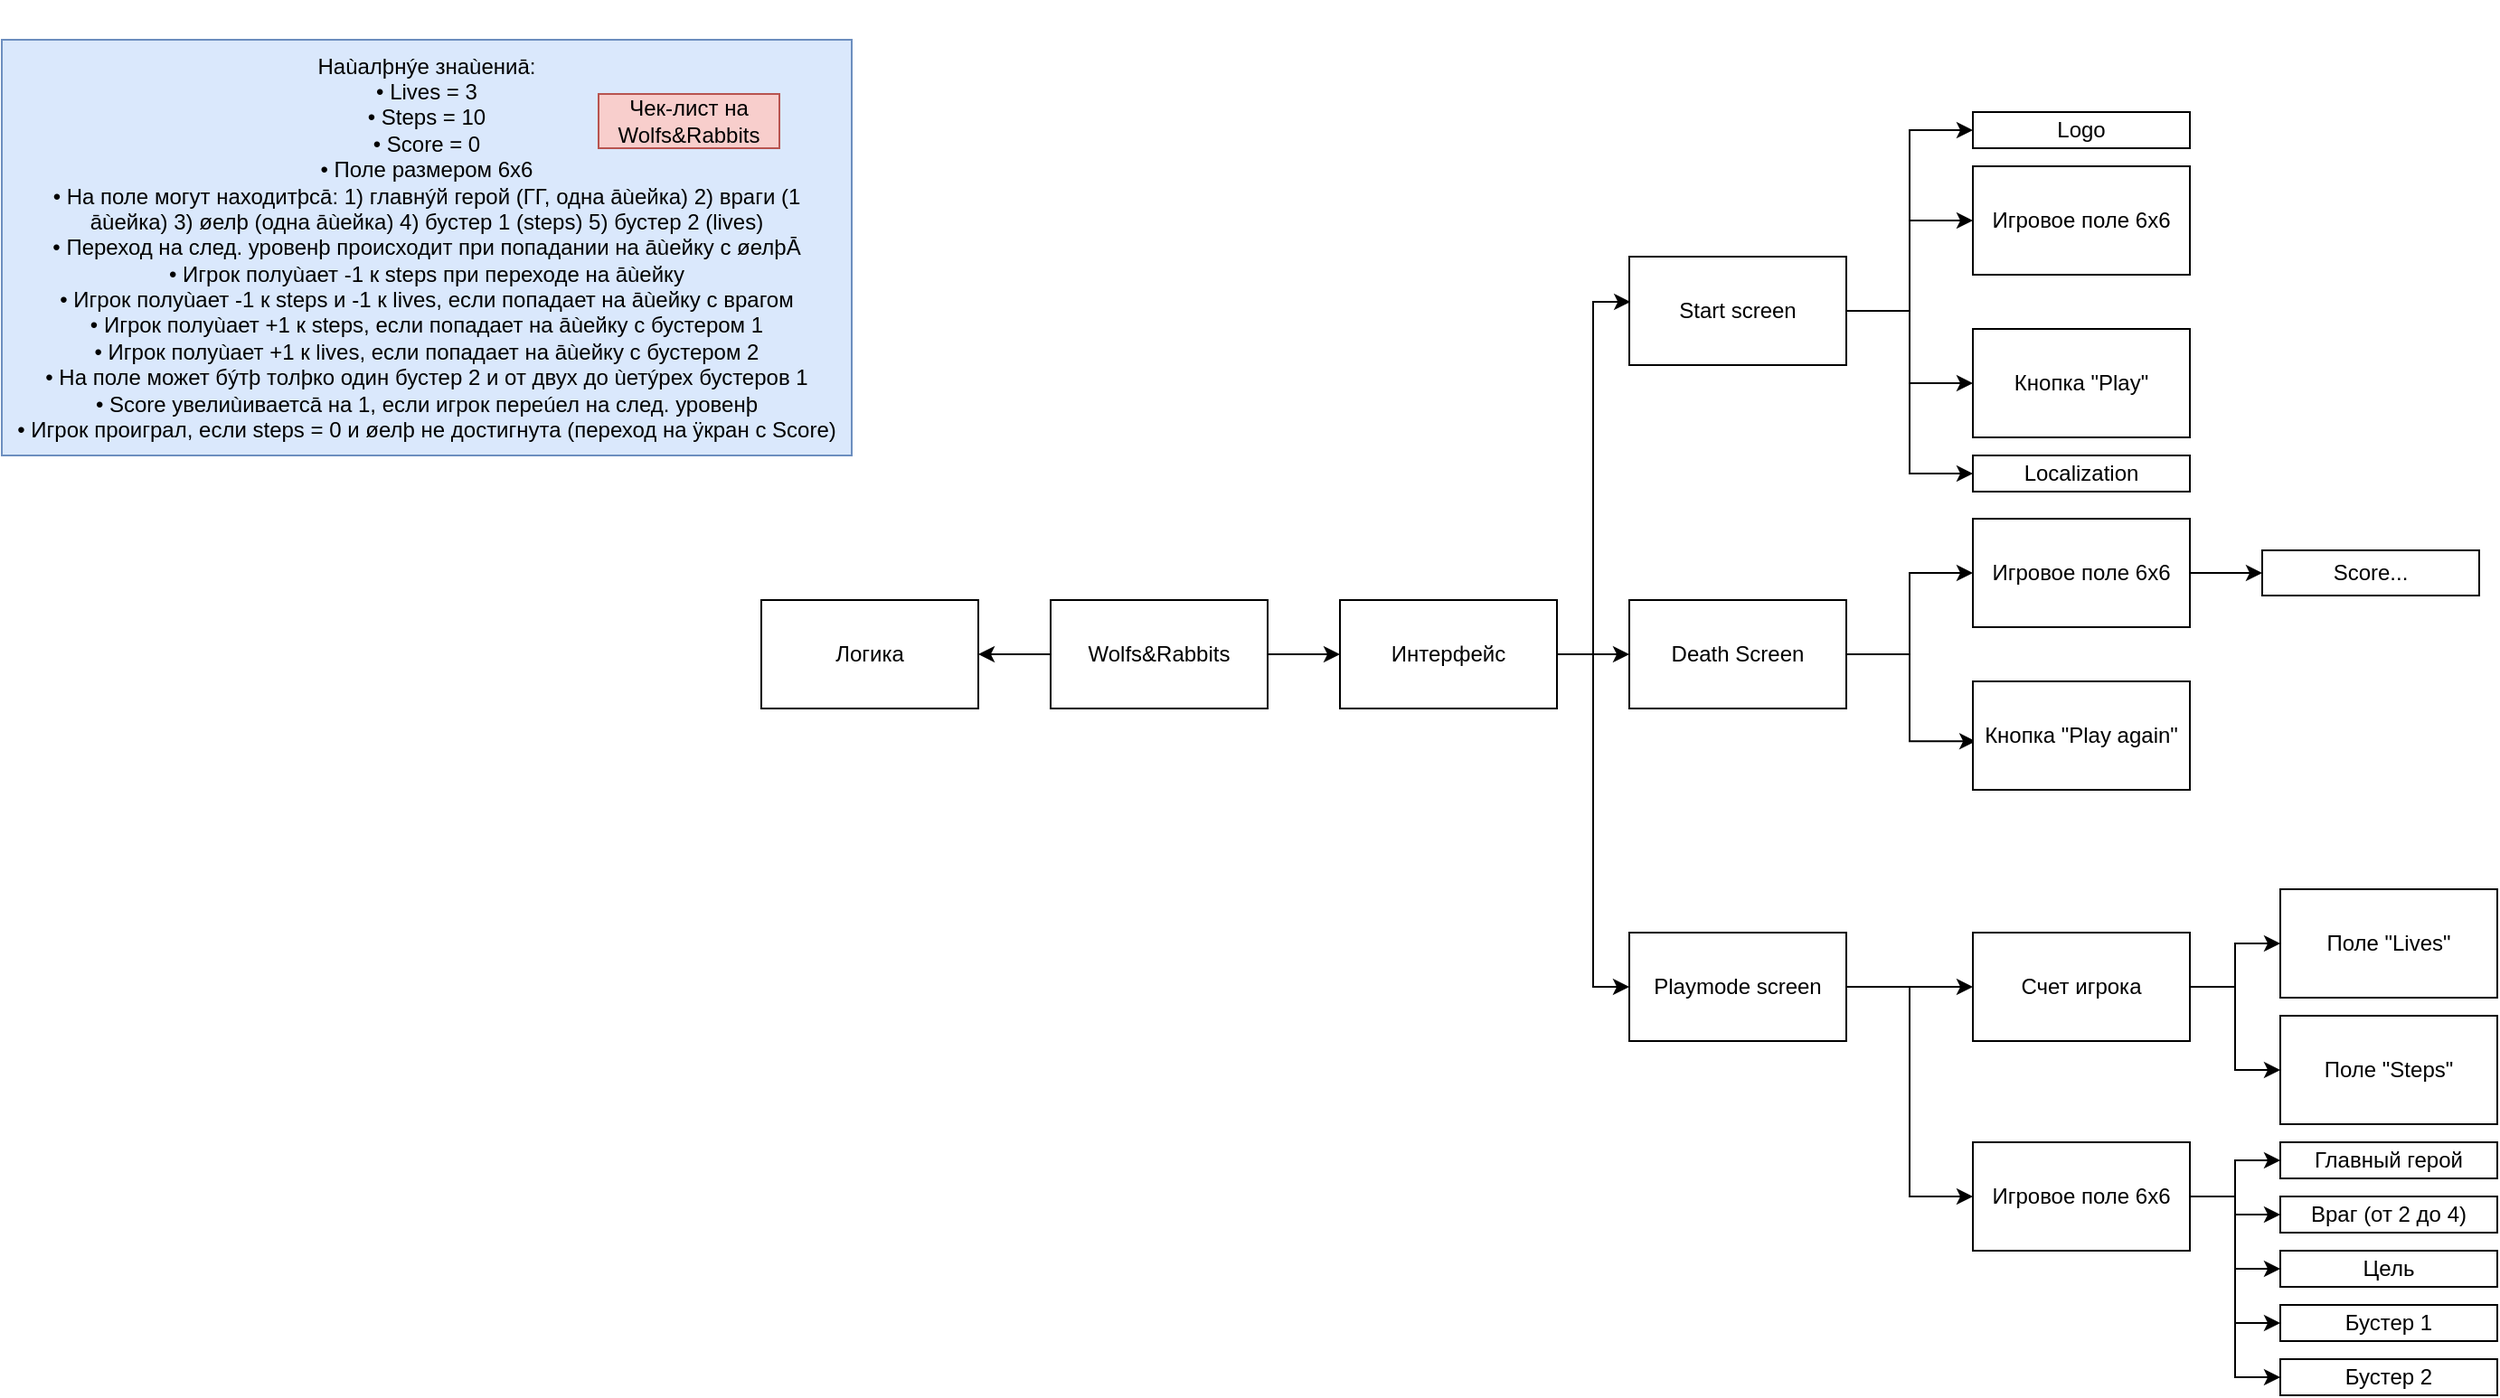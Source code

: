 <mxfile version="14.7.7" type="github">
  <diagram id="adz6DKLejK6pbGj2cLz4" name="Page-1">
    <mxGraphModel dx="677" dy="364" grid="1" gridSize="10" guides="1" tooltips="1" connect="1" arrows="1" fold="1" page="1" pageScale="1" pageWidth="827" pageHeight="1169" math="0" shadow="0">
      <root>
        <mxCell id="0" />
        <mxCell id="1" parent="0" />
        <mxCell id="9AxGKSYih4NhD1BYUmaG-1" value="&#xa;&#xa;Наùалþнýе знаùениā:&#xa;• Lives = 3&#xa;• Steps = 10&#xa;• Score = 0&#xa;• Поле размером 6х6&#xa;• На поле могут находитþсā: 1) главнýй герой (ГГ, одна āùейка) 2) враги (1&#xa;āùейка) 3) øелþ (одна āùейка) 4) бустер 1 (steps) 5) бустер 2 (lives)&#xa;• Переход на след. уровенþ происходит при попадании на āùейку с øелþĀ&#xa;• Игрок полуùает -1 к steps при переходе на āùейку&#xa;• Игрок полуùает -1 к steps и -1 к lives, если попадает на āùейку с врагом&#xa;• Игрок полуùает +1 к steps, если попадает на āùейку с бустером 1&#xa;• Игрок полуùает +1 к lives, если попадает на āùейку с бустером 2&#xa;• На поле может бýтþ толþко один бустер 2 и от двух до ùетýрех бустеров 1&#xa;• Score увелиùиваетсā на 1, если игрок переúел на след. уровенþ&#xa;• Игрок проиграл, если steps = 0 и øелþ не достигнута (переход на ÿкран с Score) &#xa;&#xa;" style="text;html=1;strokeColor=#6c8ebf;fillColor=#dae8fc;align=center;verticalAlign=middle;whiteSpace=wrap;rounded=0;" vertex="1" parent="1">
          <mxGeometry x="20" y="30" width="470" height="230" as="geometry" />
        </mxCell>
        <mxCell id="9AxGKSYih4NhD1BYUmaG-2" value="Чек-лист на Wolfs&amp;amp;Rabbits" style="text;html=1;strokeColor=#b85450;fillColor=#f8cecc;align=center;verticalAlign=middle;whiteSpace=wrap;rounded=0;" vertex="1" parent="1">
          <mxGeometry x="350" y="60" width="100" height="30" as="geometry" />
        </mxCell>
        <mxCell id="9AxGKSYih4NhD1BYUmaG-6" style="edgeStyle=orthogonalEdgeStyle;rounded=0;orthogonalLoop=1;jettySize=auto;html=1;exitX=0;exitY=0.5;exitDx=0;exitDy=0;" edge="1" parent="1" source="9AxGKSYih4NhD1BYUmaG-3" target="9AxGKSYih4NhD1BYUmaG-4">
          <mxGeometry relative="1" as="geometry" />
        </mxCell>
        <mxCell id="9AxGKSYih4NhD1BYUmaG-7" style="edgeStyle=orthogonalEdgeStyle;rounded=0;orthogonalLoop=1;jettySize=auto;html=1;exitX=1;exitY=0.5;exitDx=0;exitDy=0;entryX=0;entryY=0.5;entryDx=0;entryDy=0;" edge="1" parent="1" source="9AxGKSYih4NhD1BYUmaG-3" target="9AxGKSYih4NhD1BYUmaG-5">
          <mxGeometry relative="1" as="geometry" />
        </mxCell>
        <mxCell id="9AxGKSYih4NhD1BYUmaG-3" value="Wolfs&amp;amp;Rabbits" style="rounded=0;whiteSpace=wrap;html=1;" vertex="1" parent="1">
          <mxGeometry x="600" y="340" width="120" height="60" as="geometry" />
        </mxCell>
        <mxCell id="9AxGKSYih4NhD1BYUmaG-4" value="Логика" style="rounded=0;whiteSpace=wrap;html=1;" vertex="1" parent="1">
          <mxGeometry x="440" y="340" width="120" height="60" as="geometry" />
        </mxCell>
        <mxCell id="9AxGKSYih4NhD1BYUmaG-11" style="edgeStyle=orthogonalEdgeStyle;rounded=0;orthogonalLoop=1;jettySize=auto;html=1;exitX=1;exitY=0.5;exitDx=0;exitDy=0;entryX=0;entryY=0.5;entryDx=0;entryDy=0;" edge="1" parent="1" source="9AxGKSYih4NhD1BYUmaG-5" target="9AxGKSYih4NhD1BYUmaG-10">
          <mxGeometry relative="1" as="geometry" />
        </mxCell>
        <mxCell id="9AxGKSYih4NhD1BYUmaG-12" style="edgeStyle=orthogonalEdgeStyle;rounded=0;orthogonalLoop=1;jettySize=auto;html=1;exitX=1;exitY=0.5;exitDx=0;exitDy=0;entryX=0.005;entryY=0.417;entryDx=0;entryDy=0;entryPerimeter=0;" edge="1" parent="1" source="9AxGKSYih4NhD1BYUmaG-5" target="9AxGKSYih4NhD1BYUmaG-8">
          <mxGeometry relative="1" as="geometry" />
        </mxCell>
        <mxCell id="9AxGKSYih4NhD1BYUmaG-14" style="edgeStyle=orthogonalEdgeStyle;rounded=0;orthogonalLoop=1;jettySize=auto;html=1;exitX=1;exitY=0.5;exitDx=0;exitDy=0;entryX=0;entryY=0.5;entryDx=0;entryDy=0;" edge="1" parent="1" source="9AxGKSYih4NhD1BYUmaG-5" target="9AxGKSYih4NhD1BYUmaG-9">
          <mxGeometry relative="1" as="geometry" />
        </mxCell>
        <mxCell id="9AxGKSYih4NhD1BYUmaG-5" value="Интерфейс" style="rounded=0;whiteSpace=wrap;html=1;" vertex="1" parent="1">
          <mxGeometry x="760" y="340" width="120" height="60" as="geometry" />
        </mxCell>
        <mxCell id="9AxGKSYih4NhD1BYUmaG-16" style="edgeStyle=orthogonalEdgeStyle;rounded=0;orthogonalLoop=1;jettySize=auto;html=1;exitX=1;exitY=0.5;exitDx=0;exitDy=0;entryX=0;entryY=0.5;entryDx=0;entryDy=0;" edge="1" parent="1" source="9AxGKSYih4NhD1BYUmaG-8" target="9AxGKSYih4NhD1BYUmaG-15">
          <mxGeometry relative="1" as="geometry" />
        </mxCell>
        <mxCell id="9AxGKSYih4NhD1BYUmaG-18" style="edgeStyle=orthogonalEdgeStyle;rounded=0;orthogonalLoop=1;jettySize=auto;html=1;exitX=1;exitY=0.5;exitDx=0;exitDy=0;entryX=0;entryY=0.5;entryDx=0;entryDy=0;" edge="1" parent="1" source="9AxGKSYih4NhD1BYUmaG-8" target="9AxGKSYih4NhD1BYUmaG-17">
          <mxGeometry relative="1" as="geometry" />
        </mxCell>
        <mxCell id="9AxGKSYih4NhD1BYUmaG-31" style="edgeStyle=orthogonalEdgeStyle;rounded=0;orthogonalLoop=1;jettySize=auto;html=1;exitX=1;exitY=0.5;exitDx=0;exitDy=0;entryX=0;entryY=0.5;entryDx=0;entryDy=0;" edge="1" parent="1" source="9AxGKSYih4NhD1BYUmaG-8" target="9AxGKSYih4NhD1BYUmaG-29">
          <mxGeometry relative="1" as="geometry" />
        </mxCell>
        <mxCell id="9AxGKSYih4NhD1BYUmaG-32" style="edgeStyle=orthogonalEdgeStyle;rounded=0;orthogonalLoop=1;jettySize=auto;html=1;exitX=1;exitY=0.5;exitDx=0;exitDy=0;entryX=0;entryY=0.5;entryDx=0;entryDy=0;" edge="1" parent="1" source="9AxGKSYih4NhD1BYUmaG-8" target="9AxGKSYih4NhD1BYUmaG-30">
          <mxGeometry relative="1" as="geometry" />
        </mxCell>
        <mxCell id="9AxGKSYih4NhD1BYUmaG-8" value="Start screen" style="rounded=0;whiteSpace=wrap;html=1;" vertex="1" parent="1">
          <mxGeometry x="920" y="150" width="120" height="60" as="geometry" />
        </mxCell>
        <mxCell id="9AxGKSYih4NhD1BYUmaG-28" style="edgeStyle=orthogonalEdgeStyle;rounded=0;orthogonalLoop=1;jettySize=auto;html=1;exitX=1;exitY=0.5;exitDx=0;exitDy=0;entryX=0;entryY=0.5;entryDx=0;entryDy=0;" edge="1" parent="1" source="9AxGKSYih4NhD1BYUmaG-9" target="9AxGKSYih4NhD1BYUmaG-23">
          <mxGeometry relative="1" as="geometry" />
        </mxCell>
        <mxCell id="9AxGKSYih4NhD1BYUmaG-47" style="edgeStyle=orthogonalEdgeStyle;rounded=0;orthogonalLoop=1;jettySize=auto;html=1;exitX=1;exitY=0.5;exitDx=0;exitDy=0;entryX=0;entryY=0.5;entryDx=0;entryDy=0;" edge="1" parent="1" source="9AxGKSYih4NhD1BYUmaG-9" target="9AxGKSYih4NhD1BYUmaG-46">
          <mxGeometry relative="1" as="geometry" />
        </mxCell>
        <mxCell id="9AxGKSYih4NhD1BYUmaG-9" value="Playmode screen" style="rounded=0;whiteSpace=wrap;html=1;" vertex="1" parent="1">
          <mxGeometry x="920" y="524" width="120" height="60" as="geometry" />
        </mxCell>
        <mxCell id="9AxGKSYih4NhD1BYUmaG-21" style="edgeStyle=orthogonalEdgeStyle;rounded=0;orthogonalLoop=1;jettySize=auto;html=1;exitX=1;exitY=0.5;exitDx=0;exitDy=0;entryX=0;entryY=0.5;entryDx=0;entryDy=0;" edge="1" parent="1" source="9AxGKSYih4NhD1BYUmaG-10" target="9AxGKSYih4NhD1BYUmaG-19">
          <mxGeometry relative="1" as="geometry" />
        </mxCell>
        <mxCell id="9AxGKSYih4NhD1BYUmaG-22" style="edgeStyle=orthogonalEdgeStyle;rounded=0;orthogonalLoop=1;jettySize=auto;html=1;exitX=1;exitY=0.5;exitDx=0;exitDy=0;entryX=0.013;entryY=0.552;entryDx=0;entryDy=0;entryPerimeter=0;" edge="1" parent="1" source="9AxGKSYih4NhD1BYUmaG-10" target="9AxGKSYih4NhD1BYUmaG-20">
          <mxGeometry relative="1" as="geometry" />
        </mxCell>
        <mxCell id="9AxGKSYih4NhD1BYUmaG-10" value="Death Screen" style="rounded=0;whiteSpace=wrap;html=1;" vertex="1" parent="1">
          <mxGeometry x="920" y="340" width="120" height="60" as="geometry" />
        </mxCell>
        <mxCell id="9AxGKSYih4NhD1BYUmaG-15" value="Игровое поле 6х6" style="rounded=0;whiteSpace=wrap;html=1;" vertex="1" parent="1">
          <mxGeometry x="1110" y="100" width="120" height="60" as="geometry" />
        </mxCell>
        <mxCell id="9AxGKSYih4NhD1BYUmaG-17" value="Кнопка &quot;Play&quot;" style="rounded=0;whiteSpace=wrap;html=1;" vertex="1" parent="1">
          <mxGeometry x="1110" y="190" width="120" height="60" as="geometry" />
        </mxCell>
        <mxCell id="9AxGKSYih4NhD1BYUmaG-34" style="edgeStyle=orthogonalEdgeStyle;rounded=0;orthogonalLoop=1;jettySize=auto;html=1;exitX=1;exitY=0.5;exitDx=0;exitDy=0;entryX=0;entryY=0.5;entryDx=0;entryDy=0;" edge="1" parent="1" source="9AxGKSYih4NhD1BYUmaG-19" target="9AxGKSYih4NhD1BYUmaG-33">
          <mxGeometry relative="1" as="geometry" />
        </mxCell>
        <mxCell id="9AxGKSYih4NhD1BYUmaG-19" value="Игровое поле 6х6" style="rounded=0;whiteSpace=wrap;html=1;" vertex="1" parent="1">
          <mxGeometry x="1110" y="295" width="120" height="60" as="geometry" />
        </mxCell>
        <mxCell id="9AxGKSYih4NhD1BYUmaG-20" value="Кнопка &quot;Play again&quot;" style="rounded=0;whiteSpace=wrap;html=1;" vertex="1" parent="1">
          <mxGeometry x="1110" y="385" width="120" height="60" as="geometry" />
        </mxCell>
        <mxCell id="9AxGKSYih4NhD1BYUmaG-41" style="edgeStyle=orthogonalEdgeStyle;rounded=0;orthogonalLoop=1;jettySize=auto;html=1;exitX=1;exitY=0.5;exitDx=0;exitDy=0;entryX=0;entryY=0.5;entryDx=0;entryDy=0;" edge="1" parent="1" source="9AxGKSYih4NhD1BYUmaG-23" target="9AxGKSYih4NhD1BYUmaG-36">
          <mxGeometry relative="1" as="geometry" />
        </mxCell>
        <mxCell id="9AxGKSYih4NhD1BYUmaG-42" style="edgeStyle=orthogonalEdgeStyle;rounded=0;orthogonalLoop=1;jettySize=auto;html=1;exitX=1;exitY=0.5;exitDx=0;exitDy=0;entryX=0;entryY=0.5;entryDx=0;entryDy=0;" edge="1" parent="1" source="9AxGKSYih4NhD1BYUmaG-23" target="9AxGKSYih4NhD1BYUmaG-35">
          <mxGeometry relative="1" as="geometry" />
        </mxCell>
        <mxCell id="9AxGKSYih4NhD1BYUmaG-43" style="edgeStyle=orthogonalEdgeStyle;rounded=0;orthogonalLoop=1;jettySize=auto;html=1;exitX=1;exitY=0.5;exitDx=0;exitDy=0;entryX=0;entryY=0.5;entryDx=0;entryDy=0;" edge="1" parent="1" source="9AxGKSYih4NhD1BYUmaG-23" target="9AxGKSYih4NhD1BYUmaG-37">
          <mxGeometry relative="1" as="geometry" />
        </mxCell>
        <mxCell id="9AxGKSYih4NhD1BYUmaG-44" style="edgeStyle=orthogonalEdgeStyle;rounded=0;orthogonalLoop=1;jettySize=auto;html=1;exitX=1;exitY=0.5;exitDx=0;exitDy=0;entryX=0;entryY=0.5;entryDx=0;entryDy=0;" edge="1" parent="1" source="9AxGKSYih4NhD1BYUmaG-23" target="9AxGKSYih4NhD1BYUmaG-38">
          <mxGeometry relative="1" as="geometry" />
        </mxCell>
        <mxCell id="9AxGKSYih4NhD1BYUmaG-45" style="edgeStyle=orthogonalEdgeStyle;rounded=0;orthogonalLoop=1;jettySize=auto;html=1;exitX=1;exitY=0.5;exitDx=0;exitDy=0;entryX=0;entryY=0.5;entryDx=0;entryDy=0;" edge="1" parent="1" source="9AxGKSYih4NhD1BYUmaG-23" target="9AxGKSYih4NhD1BYUmaG-39">
          <mxGeometry relative="1" as="geometry" />
        </mxCell>
        <mxCell id="9AxGKSYih4NhD1BYUmaG-23" value="Игровое поле 6х6" style="rounded=0;whiteSpace=wrap;html=1;" vertex="1" parent="1">
          <mxGeometry x="1110" y="640" width="120" height="60" as="geometry" />
        </mxCell>
        <mxCell id="9AxGKSYih4NhD1BYUmaG-24" value="Поле &quot;Lives&quot;" style="rounded=0;whiteSpace=wrap;html=1;" vertex="1" parent="1">
          <mxGeometry x="1280" y="500" width="120" height="60" as="geometry" />
        </mxCell>
        <mxCell id="9AxGKSYih4NhD1BYUmaG-25" value="Поле &quot;Steps&quot;" style="rounded=0;whiteSpace=wrap;html=1;" vertex="1" parent="1">
          <mxGeometry x="1280" y="570" width="120" height="60" as="geometry" />
        </mxCell>
        <mxCell id="9AxGKSYih4NhD1BYUmaG-29" value="Logo" style="rounded=0;whiteSpace=wrap;html=1;" vertex="1" parent="1">
          <mxGeometry x="1110" y="70" width="120" height="20" as="geometry" />
        </mxCell>
        <mxCell id="9AxGKSYih4NhD1BYUmaG-30" value="Localization" style="rounded=0;whiteSpace=wrap;html=1;" vertex="1" parent="1">
          <mxGeometry x="1110" y="260" width="120" height="20" as="geometry" />
        </mxCell>
        <mxCell id="9AxGKSYih4NhD1BYUmaG-33" value="Score..." style="rounded=0;whiteSpace=wrap;html=1;" vertex="1" parent="1">
          <mxGeometry x="1270" y="312.5" width="120" height="25" as="geometry" />
        </mxCell>
        <mxCell id="9AxGKSYih4NhD1BYUmaG-35" value="Главный герой" style="rounded=0;whiteSpace=wrap;html=1;" vertex="1" parent="1">
          <mxGeometry x="1280" y="640" width="120" height="20" as="geometry" />
        </mxCell>
        <mxCell id="9AxGKSYih4NhD1BYUmaG-36" value="Враг (от 2 до 4)" style="rounded=0;whiteSpace=wrap;html=1;" vertex="1" parent="1">
          <mxGeometry x="1280" y="670" width="120" height="20" as="geometry" />
        </mxCell>
        <mxCell id="9AxGKSYih4NhD1BYUmaG-37" value="Цель" style="rounded=0;whiteSpace=wrap;html=1;" vertex="1" parent="1">
          <mxGeometry x="1280" y="700" width="120" height="20" as="geometry" />
        </mxCell>
        <mxCell id="9AxGKSYih4NhD1BYUmaG-38" value="Бустер 1" style="rounded=0;whiteSpace=wrap;html=1;" vertex="1" parent="1">
          <mxGeometry x="1280" y="730" width="120" height="20" as="geometry" />
        </mxCell>
        <mxCell id="9AxGKSYih4NhD1BYUmaG-39" value="Бустер 2" style="rounded=0;whiteSpace=wrap;html=1;" vertex="1" parent="1">
          <mxGeometry x="1280" y="760" width="120" height="20" as="geometry" />
        </mxCell>
        <mxCell id="9AxGKSYih4NhD1BYUmaG-48" style="edgeStyle=orthogonalEdgeStyle;rounded=0;orthogonalLoop=1;jettySize=auto;html=1;exitX=1;exitY=0.5;exitDx=0;exitDy=0;entryX=0;entryY=0.5;entryDx=0;entryDy=0;" edge="1" parent="1" source="9AxGKSYih4NhD1BYUmaG-46" target="9AxGKSYih4NhD1BYUmaG-24">
          <mxGeometry relative="1" as="geometry" />
        </mxCell>
        <mxCell id="9AxGKSYih4NhD1BYUmaG-49" style="edgeStyle=orthogonalEdgeStyle;rounded=0;orthogonalLoop=1;jettySize=auto;html=1;exitX=1;exitY=0.5;exitDx=0;exitDy=0;entryX=0;entryY=0.5;entryDx=0;entryDy=0;" edge="1" parent="1" source="9AxGKSYih4NhD1BYUmaG-46" target="9AxGKSYih4NhD1BYUmaG-25">
          <mxGeometry relative="1" as="geometry" />
        </mxCell>
        <mxCell id="9AxGKSYih4NhD1BYUmaG-46" value="Счет игрока" style="rounded=0;whiteSpace=wrap;html=1;" vertex="1" parent="1">
          <mxGeometry x="1110" y="524" width="120" height="60" as="geometry" />
        </mxCell>
      </root>
    </mxGraphModel>
  </diagram>
</mxfile>
